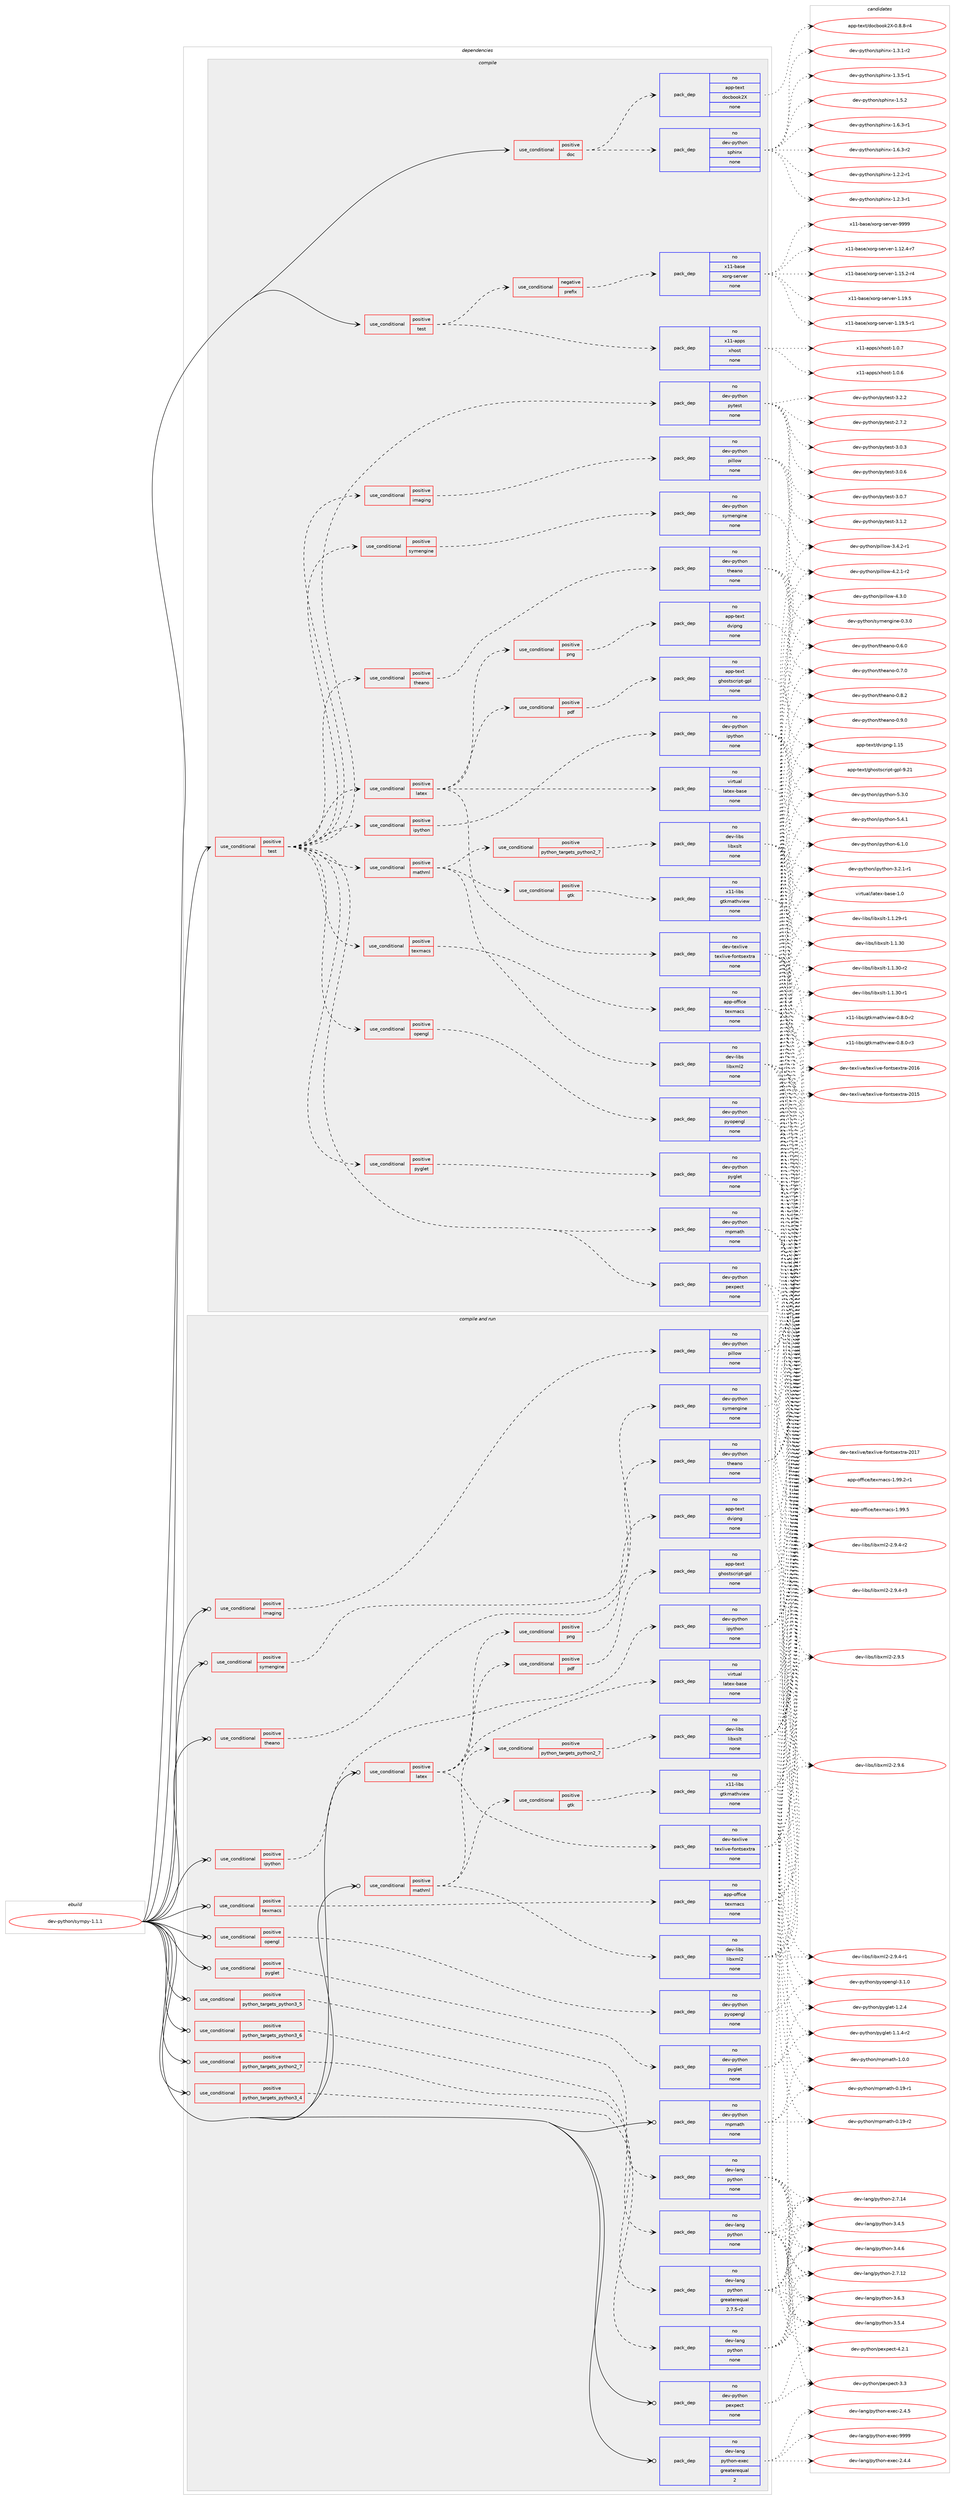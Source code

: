 digraph prolog {

# *************
# Graph options
# *************

newrank=true;
concentrate=true;
compound=true;
graph [rankdir=LR,fontname=Helvetica,fontsize=10,ranksep=1.5];#, ranksep=2.5, nodesep=0.2];
edge  [arrowhead=vee];
node  [fontname=Helvetica,fontsize=10];

# **********
# The ebuild
# **********

subgraph cluster_leftcol {
color=gray;
rank=same;
label=<<i>ebuild</i>>;
id [label="dev-python/sympy-1.1.1", color=red, width=4, href="../dev-python/sympy-1.1.1.svg"];
}

# ****************
# The dependencies
# ****************

subgraph cluster_midcol {
color=gray;
label=<<i>dependencies</i>>;
subgraph cluster_compile {
fillcolor="#eeeeee";
style=filled;
label=<<i>compile</i>>;
subgraph cond42534 {
dependency189860 [label=<<TABLE BORDER="0" CELLBORDER="1" CELLSPACING="0" CELLPADDING="4"><TR><TD ROWSPAN="3" CELLPADDING="10">use_conditional</TD></TR><TR><TD>positive</TD></TR><TR><TD>doc</TD></TR></TABLE>>, shape=none, color=red];
subgraph pack143370 {
dependency189861 [label=<<TABLE BORDER="0" CELLBORDER="1" CELLSPACING="0" CELLPADDING="4" WIDTH="220"><TR><TD ROWSPAN="6" CELLPADDING="30">pack_dep</TD></TR><TR><TD WIDTH="110">no</TD></TR><TR><TD>dev-python</TD></TR><TR><TD>sphinx</TD></TR><TR><TD>none</TD></TR><TR><TD></TD></TR></TABLE>>, shape=none, color=blue];
}
dependency189860:e -> dependency189861:w [weight=20,style="dashed",arrowhead="vee"];
subgraph pack143371 {
dependency189862 [label=<<TABLE BORDER="0" CELLBORDER="1" CELLSPACING="0" CELLPADDING="4" WIDTH="220"><TR><TD ROWSPAN="6" CELLPADDING="30">pack_dep</TD></TR><TR><TD WIDTH="110">no</TD></TR><TR><TD>app-text</TD></TR><TR><TD>docbook2X</TD></TR><TR><TD>none</TD></TR><TR><TD></TD></TR></TABLE>>, shape=none, color=blue];
}
dependency189860:e -> dependency189862:w [weight=20,style="dashed",arrowhead="vee"];
}
id:e -> dependency189860:w [weight=20,style="solid",arrowhead="vee"];
subgraph cond42535 {
dependency189863 [label=<<TABLE BORDER="0" CELLBORDER="1" CELLSPACING="0" CELLPADDING="4"><TR><TD ROWSPAN="3" CELLPADDING="10">use_conditional</TD></TR><TR><TD>positive</TD></TR><TR><TD>test</TD></TR></TABLE>>, shape=none, color=red];
subgraph cond42536 {
dependency189864 [label=<<TABLE BORDER="0" CELLBORDER="1" CELLSPACING="0" CELLPADDING="4"><TR><TD ROWSPAN="3" CELLPADDING="10">use_conditional</TD></TR><TR><TD>negative</TD></TR><TR><TD>prefix</TD></TR></TABLE>>, shape=none, color=red];
subgraph pack143372 {
dependency189865 [label=<<TABLE BORDER="0" CELLBORDER="1" CELLSPACING="0" CELLPADDING="4" WIDTH="220"><TR><TD ROWSPAN="6" CELLPADDING="30">pack_dep</TD></TR><TR><TD WIDTH="110">no</TD></TR><TR><TD>x11-base</TD></TR><TR><TD>xorg-server</TD></TR><TR><TD>none</TD></TR><TR><TD></TD></TR></TABLE>>, shape=none, color=blue];
}
dependency189864:e -> dependency189865:w [weight=20,style="dashed",arrowhead="vee"];
}
dependency189863:e -> dependency189864:w [weight=20,style="dashed",arrowhead="vee"];
subgraph pack143373 {
dependency189866 [label=<<TABLE BORDER="0" CELLBORDER="1" CELLSPACING="0" CELLPADDING="4" WIDTH="220"><TR><TD ROWSPAN="6" CELLPADDING="30">pack_dep</TD></TR><TR><TD WIDTH="110">no</TD></TR><TR><TD>x11-apps</TD></TR><TR><TD>xhost</TD></TR><TR><TD>none</TD></TR><TR><TD></TD></TR></TABLE>>, shape=none, color=blue];
}
dependency189863:e -> dependency189866:w [weight=20,style="dashed",arrowhead="vee"];
}
id:e -> dependency189863:w [weight=20,style="solid",arrowhead="vee"];
subgraph cond42537 {
dependency189867 [label=<<TABLE BORDER="0" CELLBORDER="1" CELLSPACING="0" CELLPADDING="4"><TR><TD ROWSPAN="3" CELLPADDING="10">use_conditional</TD></TR><TR><TD>positive</TD></TR><TR><TD>test</TD></TR></TABLE>>, shape=none, color=red];
subgraph pack143374 {
dependency189868 [label=<<TABLE BORDER="0" CELLBORDER="1" CELLSPACING="0" CELLPADDING="4" WIDTH="220"><TR><TD ROWSPAN="6" CELLPADDING="30">pack_dep</TD></TR><TR><TD WIDTH="110">no</TD></TR><TR><TD>dev-python</TD></TR><TR><TD>mpmath</TD></TR><TR><TD>none</TD></TR><TR><TD></TD></TR></TABLE>>, shape=none, color=blue];
}
dependency189867:e -> dependency189868:w [weight=20,style="dashed",arrowhead="vee"];
subgraph pack143375 {
dependency189869 [label=<<TABLE BORDER="0" CELLBORDER="1" CELLSPACING="0" CELLPADDING="4" WIDTH="220"><TR><TD ROWSPAN="6" CELLPADDING="30">pack_dep</TD></TR><TR><TD WIDTH="110">no</TD></TR><TR><TD>dev-python</TD></TR><TR><TD>pexpect</TD></TR><TR><TD>none</TD></TR><TR><TD></TD></TR></TABLE>>, shape=none, color=blue];
}
dependency189867:e -> dependency189869:w [weight=20,style="dashed",arrowhead="vee"];
subgraph cond42538 {
dependency189870 [label=<<TABLE BORDER="0" CELLBORDER="1" CELLSPACING="0" CELLPADDING="4"><TR><TD ROWSPAN="3" CELLPADDING="10">use_conditional</TD></TR><TR><TD>positive</TD></TR><TR><TD>imaging</TD></TR></TABLE>>, shape=none, color=red];
subgraph pack143376 {
dependency189871 [label=<<TABLE BORDER="0" CELLBORDER="1" CELLSPACING="0" CELLPADDING="4" WIDTH="220"><TR><TD ROWSPAN="6" CELLPADDING="30">pack_dep</TD></TR><TR><TD WIDTH="110">no</TD></TR><TR><TD>dev-python</TD></TR><TR><TD>pillow</TD></TR><TR><TD>none</TD></TR><TR><TD></TD></TR></TABLE>>, shape=none, color=blue];
}
dependency189870:e -> dependency189871:w [weight=20,style="dashed",arrowhead="vee"];
}
dependency189867:e -> dependency189870:w [weight=20,style="dashed",arrowhead="vee"];
subgraph cond42539 {
dependency189872 [label=<<TABLE BORDER="0" CELLBORDER="1" CELLSPACING="0" CELLPADDING="4"><TR><TD ROWSPAN="3" CELLPADDING="10">use_conditional</TD></TR><TR><TD>positive</TD></TR><TR><TD>ipython</TD></TR></TABLE>>, shape=none, color=red];
subgraph pack143377 {
dependency189873 [label=<<TABLE BORDER="0" CELLBORDER="1" CELLSPACING="0" CELLPADDING="4" WIDTH="220"><TR><TD ROWSPAN="6" CELLPADDING="30">pack_dep</TD></TR><TR><TD WIDTH="110">no</TD></TR><TR><TD>dev-python</TD></TR><TR><TD>ipython</TD></TR><TR><TD>none</TD></TR><TR><TD></TD></TR></TABLE>>, shape=none, color=blue];
}
dependency189872:e -> dependency189873:w [weight=20,style="dashed",arrowhead="vee"];
}
dependency189867:e -> dependency189872:w [weight=20,style="dashed",arrowhead="vee"];
subgraph cond42540 {
dependency189874 [label=<<TABLE BORDER="0" CELLBORDER="1" CELLSPACING="0" CELLPADDING="4"><TR><TD ROWSPAN="3" CELLPADDING="10">use_conditional</TD></TR><TR><TD>positive</TD></TR><TR><TD>latex</TD></TR></TABLE>>, shape=none, color=red];
subgraph pack143378 {
dependency189875 [label=<<TABLE BORDER="0" CELLBORDER="1" CELLSPACING="0" CELLPADDING="4" WIDTH="220"><TR><TD ROWSPAN="6" CELLPADDING="30">pack_dep</TD></TR><TR><TD WIDTH="110">no</TD></TR><TR><TD>virtual</TD></TR><TR><TD>latex-base</TD></TR><TR><TD>none</TD></TR><TR><TD></TD></TR></TABLE>>, shape=none, color=blue];
}
dependency189874:e -> dependency189875:w [weight=20,style="dashed",arrowhead="vee"];
subgraph pack143379 {
dependency189876 [label=<<TABLE BORDER="0" CELLBORDER="1" CELLSPACING="0" CELLPADDING="4" WIDTH="220"><TR><TD ROWSPAN="6" CELLPADDING="30">pack_dep</TD></TR><TR><TD WIDTH="110">no</TD></TR><TR><TD>dev-texlive</TD></TR><TR><TD>texlive-fontsextra</TD></TR><TR><TD>none</TD></TR><TR><TD></TD></TR></TABLE>>, shape=none, color=blue];
}
dependency189874:e -> dependency189876:w [weight=20,style="dashed",arrowhead="vee"];
subgraph cond42541 {
dependency189877 [label=<<TABLE BORDER="0" CELLBORDER="1" CELLSPACING="0" CELLPADDING="4"><TR><TD ROWSPAN="3" CELLPADDING="10">use_conditional</TD></TR><TR><TD>positive</TD></TR><TR><TD>png</TD></TR></TABLE>>, shape=none, color=red];
subgraph pack143380 {
dependency189878 [label=<<TABLE BORDER="0" CELLBORDER="1" CELLSPACING="0" CELLPADDING="4" WIDTH="220"><TR><TD ROWSPAN="6" CELLPADDING="30">pack_dep</TD></TR><TR><TD WIDTH="110">no</TD></TR><TR><TD>app-text</TD></TR><TR><TD>dvipng</TD></TR><TR><TD>none</TD></TR><TR><TD></TD></TR></TABLE>>, shape=none, color=blue];
}
dependency189877:e -> dependency189878:w [weight=20,style="dashed",arrowhead="vee"];
}
dependency189874:e -> dependency189877:w [weight=20,style="dashed",arrowhead="vee"];
subgraph cond42542 {
dependency189879 [label=<<TABLE BORDER="0" CELLBORDER="1" CELLSPACING="0" CELLPADDING="4"><TR><TD ROWSPAN="3" CELLPADDING="10">use_conditional</TD></TR><TR><TD>positive</TD></TR><TR><TD>pdf</TD></TR></TABLE>>, shape=none, color=red];
subgraph pack143381 {
dependency189880 [label=<<TABLE BORDER="0" CELLBORDER="1" CELLSPACING="0" CELLPADDING="4" WIDTH="220"><TR><TD ROWSPAN="6" CELLPADDING="30">pack_dep</TD></TR><TR><TD WIDTH="110">no</TD></TR><TR><TD>app-text</TD></TR><TR><TD>ghostscript-gpl</TD></TR><TR><TD>none</TD></TR><TR><TD></TD></TR></TABLE>>, shape=none, color=blue];
}
dependency189879:e -> dependency189880:w [weight=20,style="dashed",arrowhead="vee"];
}
dependency189874:e -> dependency189879:w [weight=20,style="dashed",arrowhead="vee"];
}
dependency189867:e -> dependency189874:w [weight=20,style="dashed",arrowhead="vee"];
subgraph cond42543 {
dependency189881 [label=<<TABLE BORDER="0" CELLBORDER="1" CELLSPACING="0" CELLPADDING="4"><TR><TD ROWSPAN="3" CELLPADDING="10">use_conditional</TD></TR><TR><TD>positive</TD></TR><TR><TD>mathml</TD></TR></TABLE>>, shape=none, color=red];
subgraph pack143382 {
dependency189882 [label=<<TABLE BORDER="0" CELLBORDER="1" CELLSPACING="0" CELLPADDING="4" WIDTH="220"><TR><TD ROWSPAN="6" CELLPADDING="30">pack_dep</TD></TR><TR><TD WIDTH="110">no</TD></TR><TR><TD>dev-libs</TD></TR><TR><TD>libxml2</TD></TR><TR><TD>none</TD></TR><TR><TD></TD></TR></TABLE>>, shape=none, color=blue];
}
dependency189881:e -> dependency189882:w [weight=20,style="dashed",arrowhead="vee"];
subgraph cond42544 {
dependency189883 [label=<<TABLE BORDER="0" CELLBORDER="1" CELLSPACING="0" CELLPADDING="4"><TR><TD ROWSPAN="3" CELLPADDING="10">use_conditional</TD></TR><TR><TD>positive</TD></TR><TR><TD>python_targets_python2_7</TD></TR></TABLE>>, shape=none, color=red];
subgraph pack143383 {
dependency189884 [label=<<TABLE BORDER="0" CELLBORDER="1" CELLSPACING="0" CELLPADDING="4" WIDTH="220"><TR><TD ROWSPAN="6" CELLPADDING="30">pack_dep</TD></TR><TR><TD WIDTH="110">no</TD></TR><TR><TD>dev-libs</TD></TR><TR><TD>libxslt</TD></TR><TR><TD>none</TD></TR><TR><TD></TD></TR></TABLE>>, shape=none, color=blue];
}
dependency189883:e -> dependency189884:w [weight=20,style="dashed",arrowhead="vee"];
}
dependency189881:e -> dependency189883:w [weight=20,style="dashed",arrowhead="vee"];
subgraph cond42545 {
dependency189885 [label=<<TABLE BORDER="0" CELLBORDER="1" CELLSPACING="0" CELLPADDING="4"><TR><TD ROWSPAN="3" CELLPADDING="10">use_conditional</TD></TR><TR><TD>positive</TD></TR><TR><TD>gtk</TD></TR></TABLE>>, shape=none, color=red];
subgraph pack143384 {
dependency189886 [label=<<TABLE BORDER="0" CELLBORDER="1" CELLSPACING="0" CELLPADDING="4" WIDTH="220"><TR><TD ROWSPAN="6" CELLPADDING="30">pack_dep</TD></TR><TR><TD WIDTH="110">no</TD></TR><TR><TD>x11-libs</TD></TR><TR><TD>gtkmathview</TD></TR><TR><TD>none</TD></TR><TR><TD></TD></TR></TABLE>>, shape=none, color=blue];
}
dependency189885:e -> dependency189886:w [weight=20,style="dashed",arrowhead="vee"];
}
dependency189881:e -> dependency189885:w [weight=20,style="dashed",arrowhead="vee"];
}
dependency189867:e -> dependency189881:w [weight=20,style="dashed",arrowhead="vee"];
subgraph cond42546 {
dependency189887 [label=<<TABLE BORDER="0" CELLBORDER="1" CELLSPACING="0" CELLPADDING="4"><TR><TD ROWSPAN="3" CELLPADDING="10">use_conditional</TD></TR><TR><TD>positive</TD></TR><TR><TD>opengl</TD></TR></TABLE>>, shape=none, color=red];
subgraph pack143385 {
dependency189888 [label=<<TABLE BORDER="0" CELLBORDER="1" CELLSPACING="0" CELLPADDING="4" WIDTH="220"><TR><TD ROWSPAN="6" CELLPADDING="30">pack_dep</TD></TR><TR><TD WIDTH="110">no</TD></TR><TR><TD>dev-python</TD></TR><TR><TD>pyopengl</TD></TR><TR><TD>none</TD></TR><TR><TD></TD></TR></TABLE>>, shape=none, color=blue];
}
dependency189887:e -> dependency189888:w [weight=20,style="dashed",arrowhead="vee"];
}
dependency189867:e -> dependency189887:w [weight=20,style="dashed",arrowhead="vee"];
subgraph cond42547 {
dependency189889 [label=<<TABLE BORDER="0" CELLBORDER="1" CELLSPACING="0" CELLPADDING="4"><TR><TD ROWSPAN="3" CELLPADDING="10">use_conditional</TD></TR><TR><TD>positive</TD></TR><TR><TD>pyglet</TD></TR></TABLE>>, shape=none, color=red];
subgraph pack143386 {
dependency189890 [label=<<TABLE BORDER="0" CELLBORDER="1" CELLSPACING="0" CELLPADDING="4" WIDTH="220"><TR><TD ROWSPAN="6" CELLPADDING="30">pack_dep</TD></TR><TR><TD WIDTH="110">no</TD></TR><TR><TD>dev-python</TD></TR><TR><TD>pyglet</TD></TR><TR><TD>none</TD></TR><TR><TD></TD></TR></TABLE>>, shape=none, color=blue];
}
dependency189889:e -> dependency189890:w [weight=20,style="dashed",arrowhead="vee"];
}
dependency189867:e -> dependency189889:w [weight=20,style="dashed",arrowhead="vee"];
subgraph cond42548 {
dependency189891 [label=<<TABLE BORDER="0" CELLBORDER="1" CELLSPACING="0" CELLPADDING="4"><TR><TD ROWSPAN="3" CELLPADDING="10">use_conditional</TD></TR><TR><TD>positive</TD></TR><TR><TD>symengine</TD></TR></TABLE>>, shape=none, color=red];
subgraph pack143387 {
dependency189892 [label=<<TABLE BORDER="0" CELLBORDER="1" CELLSPACING="0" CELLPADDING="4" WIDTH="220"><TR><TD ROWSPAN="6" CELLPADDING="30">pack_dep</TD></TR><TR><TD WIDTH="110">no</TD></TR><TR><TD>dev-python</TD></TR><TR><TD>symengine</TD></TR><TR><TD>none</TD></TR><TR><TD></TD></TR></TABLE>>, shape=none, color=blue];
}
dependency189891:e -> dependency189892:w [weight=20,style="dashed",arrowhead="vee"];
}
dependency189867:e -> dependency189891:w [weight=20,style="dashed",arrowhead="vee"];
subgraph cond42549 {
dependency189893 [label=<<TABLE BORDER="0" CELLBORDER="1" CELLSPACING="0" CELLPADDING="4"><TR><TD ROWSPAN="3" CELLPADDING="10">use_conditional</TD></TR><TR><TD>positive</TD></TR><TR><TD>texmacs</TD></TR></TABLE>>, shape=none, color=red];
subgraph pack143388 {
dependency189894 [label=<<TABLE BORDER="0" CELLBORDER="1" CELLSPACING="0" CELLPADDING="4" WIDTH="220"><TR><TD ROWSPAN="6" CELLPADDING="30">pack_dep</TD></TR><TR><TD WIDTH="110">no</TD></TR><TR><TD>app-office</TD></TR><TR><TD>texmacs</TD></TR><TR><TD>none</TD></TR><TR><TD></TD></TR></TABLE>>, shape=none, color=blue];
}
dependency189893:e -> dependency189894:w [weight=20,style="dashed",arrowhead="vee"];
}
dependency189867:e -> dependency189893:w [weight=20,style="dashed",arrowhead="vee"];
subgraph cond42550 {
dependency189895 [label=<<TABLE BORDER="0" CELLBORDER="1" CELLSPACING="0" CELLPADDING="4"><TR><TD ROWSPAN="3" CELLPADDING="10">use_conditional</TD></TR><TR><TD>positive</TD></TR><TR><TD>theano</TD></TR></TABLE>>, shape=none, color=red];
subgraph pack143389 {
dependency189896 [label=<<TABLE BORDER="0" CELLBORDER="1" CELLSPACING="0" CELLPADDING="4" WIDTH="220"><TR><TD ROWSPAN="6" CELLPADDING="30">pack_dep</TD></TR><TR><TD WIDTH="110">no</TD></TR><TR><TD>dev-python</TD></TR><TR><TD>theano</TD></TR><TR><TD>none</TD></TR><TR><TD></TD></TR></TABLE>>, shape=none, color=blue];
}
dependency189895:e -> dependency189896:w [weight=20,style="dashed",arrowhead="vee"];
}
dependency189867:e -> dependency189895:w [weight=20,style="dashed",arrowhead="vee"];
subgraph pack143390 {
dependency189897 [label=<<TABLE BORDER="0" CELLBORDER="1" CELLSPACING="0" CELLPADDING="4" WIDTH="220"><TR><TD ROWSPAN="6" CELLPADDING="30">pack_dep</TD></TR><TR><TD WIDTH="110">no</TD></TR><TR><TD>dev-python</TD></TR><TR><TD>pytest</TD></TR><TR><TD>none</TD></TR><TR><TD></TD></TR></TABLE>>, shape=none, color=blue];
}
dependency189867:e -> dependency189897:w [weight=20,style="dashed",arrowhead="vee"];
}
id:e -> dependency189867:w [weight=20,style="solid",arrowhead="vee"];
}
subgraph cluster_compileandrun {
fillcolor="#eeeeee";
style=filled;
label=<<i>compile and run</i>>;
subgraph cond42551 {
dependency189898 [label=<<TABLE BORDER="0" CELLBORDER="1" CELLSPACING="0" CELLPADDING="4"><TR><TD ROWSPAN="3" CELLPADDING="10">use_conditional</TD></TR><TR><TD>positive</TD></TR><TR><TD>imaging</TD></TR></TABLE>>, shape=none, color=red];
subgraph pack143391 {
dependency189899 [label=<<TABLE BORDER="0" CELLBORDER="1" CELLSPACING="0" CELLPADDING="4" WIDTH="220"><TR><TD ROWSPAN="6" CELLPADDING="30">pack_dep</TD></TR><TR><TD WIDTH="110">no</TD></TR><TR><TD>dev-python</TD></TR><TR><TD>pillow</TD></TR><TR><TD>none</TD></TR><TR><TD></TD></TR></TABLE>>, shape=none, color=blue];
}
dependency189898:e -> dependency189899:w [weight=20,style="dashed",arrowhead="vee"];
}
id:e -> dependency189898:w [weight=20,style="solid",arrowhead="odotvee"];
subgraph cond42552 {
dependency189900 [label=<<TABLE BORDER="0" CELLBORDER="1" CELLSPACING="0" CELLPADDING="4"><TR><TD ROWSPAN="3" CELLPADDING="10">use_conditional</TD></TR><TR><TD>positive</TD></TR><TR><TD>ipython</TD></TR></TABLE>>, shape=none, color=red];
subgraph pack143392 {
dependency189901 [label=<<TABLE BORDER="0" CELLBORDER="1" CELLSPACING="0" CELLPADDING="4" WIDTH="220"><TR><TD ROWSPAN="6" CELLPADDING="30">pack_dep</TD></TR><TR><TD WIDTH="110">no</TD></TR><TR><TD>dev-python</TD></TR><TR><TD>ipython</TD></TR><TR><TD>none</TD></TR><TR><TD></TD></TR></TABLE>>, shape=none, color=blue];
}
dependency189900:e -> dependency189901:w [weight=20,style="dashed",arrowhead="vee"];
}
id:e -> dependency189900:w [weight=20,style="solid",arrowhead="odotvee"];
subgraph cond42553 {
dependency189902 [label=<<TABLE BORDER="0" CELLBORDER="1" CELLSPACING="0" CELLPADDING="4"><TR><TD ROWSPAN="3" CELLPADDING="10">use_conditional</TD></TR><TR><TD>positive</TD></TR><TR><TD>latex</TD></TR></TABLE>>, shape=none, color=red];
subgraph pack143393 {
dependency189903 [label=<<TABLE BORDER="0" CELLBORDER="1" CELLSPACING="0" CELLPADDING="4" WIDTH="220"><TR><TD ROWSPAN="6" CELLPADDING="30">pack_dep</TD></TR><TR><TD WIDTH="110">no</TD></TR><TR><TD>virtual</TD></TR><TR><TD>latex-base</TD></TR><TR><TD>none</TD></TR><TR><TD></TD></TR></TABLE>>, shape=none, color=blue];
}
dependency189902:e -> dependency189903:w [weight=20,style="dashed",arrowhead="vee"];
subgraph pack143394 {
dependency189904 [label=<<TABLE BORDER="0" CELLBORDER="1" CELLSPACING="0" CELLPADDING="4" WIDTH="220"><TR><TD ROWSPAN="6" CELLPADDING="30">pack_dep</TD></TR><TR><TD WIDTH="110">no</TD></TR><TR><TD>dev-texlive</TD></TR><TR><TD>texlive-fontsextra</TD></TR><TR><TD>none</TD></TR><TR><TD></TD></TR></TABLE>>, shape=none, color=blue];
}
dependency189902:e -> dependency189904:w [weight=20,style="dashed",arrowhead="vee"];
subgraph cond42554 {
dependency189905 [label=<<TABLE BORDER="0" CELLBORDER="1" CELLSPACING="0" CELLPADDING="4"><TR><TD ROWSPAN="3" CELLPADDING="10">use_conditional</TD></TR><TR><TD>positive</TD></TR><TR><TD>png</TD></TR></TABLE>>, shape=none, color=red];
subgraph pack143395 {
dependency189906 [label=<<TABLE BORDER="0" CELLBORDER="1" CELLSPACING="0" CELLPADDING="4" WIDTH="220"><TR><TD ROWSPAN="6" CELLPADDING="30">pack_dep</TD></TR><TR><TD WIDTH="110">no</TD></TR><TR><TD>app-text</TD></TR><TR><TD>dvipng</TD></TR><TR><TD>none</TD></TR><TR><TD></TD></TR></TABLE>>, shape=none, color=blue];
}
dependency189905:e -> dependency189906:w [weight=20,style="dashed",arrowhead="vee"];
}
dependency189902:e -> dependency189905:w [weight=20,style="dashed",arrowhead="vee"];
subgraph cond42555 {
dependency189907 [label=<<TABLE BORDER="0" CELLBORDER="1" CELLSPACING="0" CELLPADDING="4"><TR><TD ROWSPAN="3" CELLPADDING="10">use_conditional</TD></TR><TR><TD>positive</TD></TR><TR><TD>pdf</TD></TR></TABLE>>, shape=none, color=red];
subgraph pack143396 {
dependency189908 [label=<<TABLE BORDER="0" CELLBORDER="1" CELLSPACING="0" CELLPADDING="4" WIDTH="220"><TR><TD ROWSPAN="6" CELLPADDING="30">pack_dep</TD></TR><TR><TD WIDTH="110">no</TD></TR><TR><TD>app-text</TD></TR><TR><TD>ghostscript-gpl</TD></TR><TR><TD>none</TD></TR><TR><TD></TD></TR></TABLE>>, shape=none, color=blue];
}
dependency189907:e -> dependency189908:w [weight=20,style="dashed",arrowhead="vee"];
}
dependency189902:e -> dependency189907:w [weight=20,style="dashed",arrowhead="vee"];
}
id:e -> dependency189902:w [weight=20,style="solid",arrowhead="odotvee"];
subgraph cond42556 {
dependency189909 [label=<<TABLE BORDER="0" CELLBORDER="1" CELLSPACING="0" CELLPADDING="4"><TR><TD ROWSPAN="3" CELLPADDING="10">use_conditional</TD></TR><TR><TD>positive</TD></TR><TR><TD>mathml</TD></TR></TABLE>>, shape=none, color=red];
subgraph pack143397 {
dependency189910 [label=<<TABLE BORDER="0" CELLBORDER="1" CELLSPACING="0" CELLPADDING="4" WIDTH="220"><TR><TD ROWSPAN="6" CELLPADDING="30">pack_dep</TD></TR><TR><TD WIDTH="110">no</TD></TR><TR><TD>dev-libs</TD></TR><TR><TD>libxml2</TD></TR><TR><TD>none</TD></TR><TR><TD></TD></TR></TABLE>>, shape=none, color=blue];
}
dependency189909:e -> dependency189910:w [weight=20,style="dashed",arrowhead="vee"];
subgraph cond42557 {
dependency189911 [label=<<TABLE BORDER="0" CELLBORDER="1" CELLSPACING="0" CELLPADDING="4"><TR><TD ROWSPAN="3" CELLPADDING="10">use_conditional</TD></TR><TR><TD>positive</TD></TR><TR><TD>python_targets_python2_7</TD></TR></TABLE>>, shape=none, color=red];
subgraph pack143398 {
dependency189912 [label=<<TABLE BORDER="0" CELLBORDER="1" CELLSPACING="0" CELLPADDING="4" WIDTH="220"><TR><TD ROWSPAN="6" CELLPADDING="30">pack_dep</TD></TR><TR><TD WIDTH="110">no</TD></TR><TR><TD>dev-libs</TD></TR><TR><TD>libxslt</TD></TR><TR><TD>none</TD></TR><TR><TD></TD></TR></TABLE>>, shape=none, color=blue];
}
dependency189911:e -> dependency189912:w [weight=20,style="dashed",arrowhead="vee"];
}
dependency189909:e -> dependency189911:w [weight=20,style="dashed",arrowhead="vee"];
subgraph cond42558 {
dependency189913 [label=<<TABLE BORDER="0" CELLBORDER="1" CELLSPACING="0" CELLPADDING="4"><TR><TD ROWSPAN="3" CELLPADDING="10">use_conditional</TD></TR><TR><TD>positive</TD></TR><TR><TD>gtk</TD></TR></TABLE>>, shape=none, color=red];
subgraph pack143399 {
dependency189914 [label=<<TABLE BORDER="0" CELLBORDER="1" CELLSPACING="0" CELLPADDING="4" WIDTH="220"><TR><TD ROWSPAN="6" CELLPADDING="30">pack_dep</TD></TR><TR><TD WIDTH="110">no</TD></TR><TR><TD>x11-libs</TD></TR><TR><TD>gtkmathview</TD></TR><TR><TD>none</TD></TR><TR><TD></TD></TR></TABLE>>, shape=none, color=blue];
}
dependency189913:e -> dependency189914:w [weight=20,style="dashed",arrowhead="vee"];
}
dependency189909:e -> dependency189913:w [weight=20,style="dashed",arrowhead="vee"];
}
id:e -> dependency189909:w [weight=20,style="solid",arrowhead="odotvee"];
subgraph cond42559 {
dependency189915 [label=<<TABLE BORDER="0" CELLBORDER="1" CELLSPACING="0" CELLPADDING="4"><TR><TD ROWSPAN="3" CELLPADDING="10">use_conditional</TD></TR><TR><TD>positive</TD></TR><TR><TD>opengl</TD></TR></TABLE>>, shape=none, color=red];
subgraph pack143400 {
dependency189916 [label=<<TABLE BORDER="0" CELLBORDER="1" CELLSPACING="0" CELLPADDING="4" WIDTH="220"><TR><TD ROWSPAN="6" CELLPADDING="30">pack_dep</TD></TR><TR><TD WIDTH="110">no</TD></TR><TR><TD>dev-python</TD></TR><TR><TD>pyopengl</TD></TR><TR><TD>none</TD></TR><TR><TD></TD></TR></TABLE>>, shape=none, color=blue];
}
dependency189915:e -> dependency189916:w [weight=20,style="dashed",arrowhead="vee"];
}
id:e -> dependency189915:w [weight=20,style="solid",arrowhead="odotvee"];
subgraph cond42560 {
dependency189917 [label=<<TABLE BORDER="0" CELLBORDER="1" CELLSPACING="0" CELLPADDING="4"><TR><TD ROWSPAN="3" CELLPADDING="10">use_conditional</TD></TR><TR><TD>positive</TD></TR><TR><TD>pyglet</TD></TR></TABLE>>, shape=none, color=red];
subgraph pack143401 {
dependency189918 [label=<<TABLE BORDER="0" CELLBORDER="1" CELLSPACING="0" CELLPADDING="4" WIDTH="220"><TR><TD ROWSPAN="6" CELLPADDING="30">pack_dep</TD></TR><TR><TD WIDTH="110">no</TD></TR><TR><TD>dev-python</TD></TR><TR><TD>pyglet</TD></TR><TR><TD>none</TD></TR><TR><TD></TD></TR></TABLE>>, shape=none, color=blue];
}
dependency189917:e -> dependency189918:w [weight=20,style="dashed",arrowhead="vee"];
}
id:e -> dependency189917:w [weight=20,style="solid",arrowhead="odotvee"];
subgraph cond42561 {
dependency189919 [label=<<TABLE BORDER="0" CELLBORDER="1" CELLSPACING="0" CELLPADDING="4"><TR><TD ROWSPAN="3" CELLPADDING="10">use_conditional</TD></TR><TR><TD>positive</TD></TR><TR><TD>python_targets_python2_7</TD></TR></TABLE>>, shape=none, color=red];
subgraph pack143402 {
dependency189920 [label=<<TABLE BORDER="0" CELLBORDER="1" CELLSPACING="0" CELLPADDING="4" WIDTH="220"><TR><TD ROWSPAN="6" CELLPADDING="30">pack_dep</TD></TR><TR><TD WIDTH="110">no</TD></TR><TR><TD>dev-lang</TD></TR><TR><TD>python</TD></TR><TR><TD>greaterequal</TD></TR><TR><TD>2.7.5-r2</TD></TR></TABLE>>, shape=none, color=blue];
}
dependency189919:e -> dependency189920:w [weight=20,style="dashed",arrowhead="vee"];
}
id:e -> dependency189919:w [weight=20,style="solid",arrowhead="odotvee"];
subgraph cond42562 {
dependency189921 [label=<<TABLE BORDER="0" CELLBORDER="1" CELLSPACING="0" CELLPADDING="4"><TR><TD ROWSPAN="3" CELLPADDING="10">use_conditional</TD></TR><TR><TD>positive</TD></TR><TR><TD>python_targets_python3_4</TD></TR></TABLE>>, shape=none, color=red];
subgraph pack143403 {
dependency189922 [label=<<TABLE BORDER="0" CELLBORDER="1" CELLSPACING="0" CELLPADDING="4" WIDTH="220"><TR><TD ROWSPAN="6" CELLPADDING="30">pack_dep</TD></TR><TR><TD WIDTH="110">no</TD></TR><TR><TD>dev-lang</TD></TR><TR><TD>python</TD></TR><TR><TD>none</TD></TR><TR><TD></TD></TR></TABLE>>, shape=none, color=blue];
}
dependency189921:e -> dependency189922:w [weight=20,style="dashed",arrowhead="vee"];
}
id:e -> dependency189921:w [weight=20,style="solid",arrowhead="odotvee"];
subgraph cond42563 {
dependency189923 [label=<<TABLE BORDER="0" CELLBORDER="1" CELLSPACING="0" CELLPADDING="4"><TR><TD ROWSPAN="3" CELLPADDING="10">use_conditional</TD></TR><TR><TD>positive</TD></TR><TR><TD>python_targets_python3_5</TD></TR></TABLE>>, shape=none, color=red];
subgraph pack143404 {
dependency189924 [label=<<TABLE BORDER="0" CELLBORDER="1" CELLSPACING="0" CELLPADDING="4" WIDTH="220"><TR><TD ROWSPAN="6" CELLPADDING="30">pack_dep</TD></TR><TR><TD WIDTH="110">no</TD></TR><TR><TD>dev-lang</TD></TR><TR><TD>python</TD></TR><TR><TD>none</TD></TR><TR><TD></TD></TR></TABLE>>, shape=none, color=blue];
}
dependency189923:e -> dependency189924:w [weight=20,style="dashed",arrowhead="vee"];
}
id:e -> dependency189923:w [weight=20,style="solid",arrowhead="odotvee"];
subgraph cond42564 {
dependency189925 [label=<<TABLE BORDER="0" CELLBORDER="1" CELLSPACING="0" CELLPADDING="4"><TR><TD ROWSPAN="3" CELLPADDING="10">use_conditional</TD></TR><TR><TD>positive</TD></TR><TR><TD>python_targets_python3_6</TD></TR></TABLE>>, shape=none, color=red];
subgraph pack143405 {
dependency189926 [label=<<TABLE BORDER="0" CELLBORDER="1" CELLSPACING="0" CELLPADDING="4" WIDTH="220"><TR><TD ROWSPAN="6" CELLPADDING="30">pack_dep</TD></TR><TR><TD WIDTH="110">no</TD></TR><TR><TD>dev-lang</TD></TR><TR><TD>python</TD></TR><TR><TD>none</TD></TR><TR><TD></TD></TR></TABLE>>, shape=none, color=blue];
}
dependency189925:e -> dependency189926:w [weight=20,style="dashed",arrowhead="vee"];
}
id:e -> dependency189925:w [weight=20,style="solid",arrowhead="odotvee"];
subgraph cond42565 {
dependency189927 [label=<<TABLE BORDER="0" CELLBORDER="1" CELLSPACING="0" CELLPADDING="4"><TR><TD ROWSPAN="3" CELLPADDING="10">use_conditional</TD></TR><TR><TD>positive</TD></TR><TR><TD>symengine</TD></TR></TABLE>>, shape=none, color=red];
subgraph pack143406 {
dependency189928 [label=<<TABLE BORDER="0" CELLBORDER="1" CELLSPACING="0" CELLPADDING="4" WIDTH="220"><TR><TD ROWSPAN="6" CELLPADDING="30">pack_dep</TD></TR><TR><TD WIDTH="110">no</TD></TR><TR><TD>dev-python</TD></TR><TR><TD>symengine</TD></TR><TR><TD>none</TD></TR><TR><TD></TD></TR></TABLE>>, shape=none, color=blue];
}
dependency189927:e -> dependency189928:w [weight=20,style="dashed",arrowhead="vee"];
}
id:e -> dependency189927:w [weight=20,style="solid",arrowhead="odotvee"];
subgraph cond42566 {
dependency189929 [label=<<TABLE BORDER="0" CELLBORDER="1" CELLSPACING="0" CELLPADDING="4"><TR><TD ROWSPAN="3" CELLPADDING="10">use_conditional</TD></TR><TR><TD>positive</TD></TR><TR><TD>texmacs</TD></TR></TABLE>>, shape=none, color=red];
subgraph pack143407 {
dependency189930 [label=<<TABLE BORDER="0" CELLBORDER="1" CELLSPACING="0" CELLPADDING="4" WIDTH="220"><TR><TD ROWSPAN="6" CELLPADDING="30">pack_dep</TD></TR><TR><TD WIDTH="110">no</TD></TR><TR><TD>app-office</TD></TR><TR><TD>texmacs</TD></TR><TR><TD>none</TD></TR><TR><TD></TD></TR></TABLE>>, shape=none, color=blue];
}
dependency189929:e -> dependency189930:w [weight=20,style="dashed",arrowhead="vee"];
}
id:e -> dependency189929:w [weight=20,style="solid",arrowhead="odotvee"];
subgraph cond42567 {
dependency189931 [label=<<TABLE BORDER="0" CELLBORDER="1" CELLSPACING="0" CELLPADDING="4"><TR><TD ROWSPAN="3" CELLPADDING="10">use_conditional</TD></TR><TR><TD>positive</TD></TR><TR><TD>theano</TD></TR></TABLE>>, shape=none, color=red];
subgraph pack143408 {
dependency189932 [label=<<TABLE BORDER="0" CELLBORDER="1" CELLSPACING="0" CELLPADDING="4" WIDTH="220"><TR><TD ROWSPAN="6" CELLPADDING="30">pack_dep</TD></TR><TR><TD WIDTH="110">no</TD></TR><TR><TD>dev-python</TD></TR><TR><TD>theano</TD></TR><TR><TD>none</TD></TR><TR><TD></TD></TR></TABLE>>, shape=none, color=blue];
}
dependency189931:e -> dependency189932:w [weight=20,style="dashed",arrowhead="vee"];
}
id:e -> dependency189931:w [weight=20,style="solid",arrowhead="odotvee"];
subgraph pack143409 {
dependency189933 [label=<<TABLE BORDER="0" CELLBORDER="1" CELLSPACING="0" CELLPADDING="4" WIDTH="220"><TR><TD ROWSPAN="6" CELLPADDING="30">pack_dep</TD></TR><TR><TD WIDTH="110">no</TD></TR><TR><TD>dev-lang</TD></TR><TR><TD>python-exec</TD></TR><TR><TD>greaterequal</TD></TR><TR><TD>2</TD></TR></TABLE>>, shape=none, color=blue];
}
id:e -> dependency189933:w [weight=20,style="solid",arrowhead="odotvee"];
subgraph pack143410 {
dependency189934 [label=<<TABLE BORDER="0" CELLBORDER="1" CELLSPACING="0" CELLPADDING="4" WIDTH="220"><TR><TD ROWSPAN="6" CELLPADDING="30">pack_dep</TD></TR><TR><TD WIDTH="110">no</TD></TR><TR><TD>dev-python</TD></TR><TR><TD>mpmath</TD></TR><TR><TD>none</TD></TR><TR><TD></TD></TR></TABLE>>, shape=none, color=blue];
}
id:e -> dependency189934:w [weight=20,style="solid",arrowhead="odotvee"];
subgraph pack143411 {
dependency189935 [label=<<TABLE BORDER="0" CELLBORDER="1" CELLSPACING="0" CELLPADDING="4" WIDTH="220"><TR><TD ROWSPAN="6" CELLPADDING="30">pack_dep</TD></TR><TR><TD WIDTH="110">no</TD></TR><TR><TD>dev-python</TD></TR><TR><TD>pexpect</TD></TR><TR><TD>none</TD></TR><TR><TD></TD></TR></TABLE>>, shape=none, color=blue];
}
id:e -> dependency189935:w [weight=20,style="solid",arrowhead="odotvee"];
}
subgraph cluster_run {
fillcolor="#eeeeee";
style=filled;
label=<<i>run</i>>;
}
}

# **************
# The candidates
# **************

subgraph cluster_choices {
rank=same;
color=gray;
label=<<i>candidates</i>>;

subgraph choice143370 {
color=black;
nodesep=1;
choice10010111845112121116104111110471151121041051101204549465046504511449 [label="dev-python/sphinx-1.2.2-r1", color=red, width=4,href="../dev-python/sphinx-1.2.2-r1.svg"];
choice10010111845112121116104111110471151121041051101204549465046514511449 [label="dev-python/sphinx-1.2.3-r1", color=red, width=4,href="../dev-python/sphinx-1.2.3-r1.svg"];
choice10010111845112121116104111110471151121041051101204549465146494511450 [label="dev-python/sphinx-1.3.1-r2", color=red, width=4,href="../dev-python/sphinx-1.3.1-r2.svg"];
choice10010111845112121116104111110471151121041051101204549465146534511449 [label="dev-python/sphinx-1.3.5-r1", color=red, width=4,href="../dev-python/sphinx-1.3.5-r1.svg"];
choice1001011184511212111610411111047115112104105110120454946534650 [label="dev-python/sphinx-1.5.2", color=red, width=4,href="../dev-python/sphinx-1.5.2.svg"];
choice10010111845112121116104111110471151121041051101204549465446514511449 [label="dev-python/sphinx-1.6.3-r1", color=red, width=4,href="../dev-python/sphinx-1.6.3-r1.svg"];
choice10010111845112121116104111110471151121041051101204549465446514511450 [label="dev-python/sphinx-1.6.3-r2", color=red, width=4,href="../dev-python/sphinx-1.6.3-r2.svg"];
dependency189861:e -> choice10010111845112121116104111110471151121041051101204549465046504511449:w [style=dotted,weight="100"];
dependency189861:e -> choice10010111845112121116104111110471151121041051101204549465046514511449:w [style=dotted,weight="100"];
dependency189861:e -> choice10010111845112121116104111110471151121041051101204549465146494511450:w [style=dotted,weight="100"];
dependency189861:e -> choice10010111845112121116104111110471151121041051101204549465146534511449:w [style=dotted,weight="100"];
dependency189861:e -> choice1001011184511212111610411111047115112104105110120454946534650:w [style=dotted,weight="100"];
dependency189861:e -> choice10010111845112121116104111110471151121041051101204549465446514511449:w [style=dotted,weight="100"];
dependency189861:e -> choice10010111845112121116104111110471151121041051101204549465446514511450:w [style=dotted,weight="100"];
}
subgraph choice143371 {
color=black;
nodesep=1;
choice971121124511610112011647100111999811111110750884548465646564511452 [label="app-text/docbook2X-0.8.8-r4", color=red, width=4,href="../app-text/docbook2X-0.8.8-r4.svg"];
dependency189862:e -> choice971121124511610112011647100111999811111110750884548465646564511452:w [style=dotted,weight="100"];
}
subgraph choice143372 {
color=black;
nodesep=1;
choice12049494598971151014712011111410345115101114118101114454946495046524511455 [label="x11-base/xorg-server-1.12.4-r7", color=red, width=4,href="../x11-base/xorg-server-1.12.4-r7.svg"];
choice12049494598971151014712011111410345115101114118101114454946495346504511452 [label="x11-base/xorg-server-1.15.2-r4", color=red, width=4,href="../x11-base/xorg-server-1.15.2-r4.svg"];
choice1204949459897115101471201111141034511510111411810111445494649574653 [label="x11-base/xorg-server-1.19.5", color=red, width=4,href="../x11-base/xorg-server-1.19.5.svg"];
choice12049494598971151014712011111410345115101114118101114454946495746534511449 [label="x11-base/xorg-server-1.19.5-r1", color=red, width=4,href="../x11-base/xorg-server-1.19.5-r1.svg"];
choice120494945989711510147120111114103451151011141181011144557575757 [label="x11-base/xorg-server-9999", color=red, width=4,href="../x11-base/xorg-server-9999.svg"];
dependency189865:e -> choice12049494598971151014712011111410345115101114118101114454946495046524511455:w [style=dotted,weight="100"];
dependency189865:e -> choice12049494598971151014712011111410345115101114118101114454946495346504511452:w [style=dotted,weight="100"];
dependency189865:e -> choice1204949459897115101471201111141034511510111411810111445494649574653:w [style=dotted,weight="100"];
dependency189865:e -> choice12049494598971151014712011111410345115101114118101114454946495746534511449:w [style=dotted,weight="100"];
dependency189865:e -> choice120494945989711510147120111114103451151011141181011144557575757:w [style=dotted,weight="100"];
}
subgraph choice143373 {
color=black;
nodesep=1;
choice1204949459711211211547120104111115116454946484654 [label="x11-apps/xhost-1.0.6", color=red, width=4,href="../x11-apps/xhost-1.0.6.svg"];
choice1204949459711211211547120104111115116454946484655 [label="x11-apps/xhost-1.0.7", color=red, width=4,href="../x11-apps/xhost-1.0.7.svg"];
dependency189866:e -> choice1204949459711211211547120104111115116454946484654:w [style=dotted,weight="100"];
dependency189866:e -> choice1204949459711211211547120104111115116454946484655:w [style=dotted,weight="100"];
}
subgraph choice143374 {
color=black;
nodesep=1;
choice10010111845112121116104111110471091121099711610445484649574511449 [label="dev-python/mpmath-0.19-r1", color=red, width=4,href="../dev-python/mpmath-0.19-r1.svg"];
choice10010111845112121116104111110471091121099711610445484649574511450 [label="dev-python/mpmath-0.19-r2", color=red, width=4,href="../dev-python/mpmath-0.19-r2.svg"];
choice100101118451121211161041111104710911210997116104454946484648 [label="dev-python/mpmath-1.0.0", color=red, width=4,href="../dev-python/mpmath-1.0.0.svg"];
dependency189868:e -> choice10010111845112121116104111110471091121099711610445484649574511449:w [style=dotted,weight="100"];
dependency189868:e -> choice10010111845112121116104111110471091121099711610445484649574511450:w [style=dotted,weight="100"];
dependency189868:e -> choice100101118451121211161041111104710911210997116104454946484648:w [style=dotted,weight="100"];
}
subgraph choice143375 {
color=black;
nodesep=1;
choice10010111845112121116104111110471121011201121019911645514651 [label="dev-python/pexpect-3.3", color=red, width=4,href="../dev-python/pexpect-3.3.svg"];
choice100101118451121211161041111104711210112011210199116455246504649 [label="dev-python/pexpect-4.2.1", color=red, width=4,href="../dev-python/pexpect-4.2.1.svg"];
dependency189869:e -> choice10010111845112121116104111110471121011201121019911645514651:w [style=dotted,weight="100"];
dependency189869:e -> choice100101118451121211161041111104711210112011210199116455246504649:w [style=dotted,weight="100"];
}
subgraph choice143376 {
color=black;
nodesep=1;
choice10010111845112121116104111110471121051081081111194551465246504511449 [label="dev-python/pillow-3.4.2-r1", color=red, width=4,href="../dev-python/pillow-3.4.2-r1.svg"];
choice10010111845112121116104111110471121051081081111194552465046494511450 [label="dev-python/pillow-4.2.1-r2", color=red, width=4,href="../dev-python/pillow-4.2.1-r2.svg"];
choice1001011184511212111610411111047112105108108111119455246514648 [label="dev-python/pillow-4.3.0", color=red, width=4,href="../dev-python/pillow-4.3.0.svg"];
dependency189871:e -> choice10010111845112121116104111110471121051081081111194551465246504511449:w [style=dotted,weight="100"];
dependency189871:e -> choice10010111845112121116104111110471121051081081111194552465046494511450:w [style=dotted,weight="100"];
dependency189871:e -> choice1001011184511212111610411111047112105108108111119455246514648:w [style=dotted,weight="100"];
}
subgraph choice143377 {
color=black;
nodesep=1;
choice10010111845112121116104111110471051121211161041111104551465046494511449 [label="dev-python/ipython-3.2.1-r1", color=red, width=4,href="../dev-python/ipython-3.2.1-r1.svg"];
choice1001011184511212111610411111047105112121116104111110455346514648 [label="dev-python/ipython-5.3.0", color=red, width=4,href="../dev-python/ipython-5.3.0.svg"];
choice1001011184511212111610411111047105112121116104111110455346524649 [label="dev-python/ipython-5.4.1", color=red, width=4,href="../dev-python/ipython-5.4.1.svg"];
choice1001011184511212111610411111047105112121116104111110455446494648 [label="dev-python/ipython-6.1.0", color=red, width=4,href="../dev-python/ipython-6.1.0.svg"];
dependency189873:e -> choice10010111845112121116104111110471051121211161041111104551465046494511449:w [style=dotted,weight="100"];
dependency189873:e -> choice1001011184511212111610411111047105112121116104111110455346514648:w [style=dotted,weight="100"];
dependency189873:e -> choice1001011184511212111610411111047105112121116104111110455346524649:w [style=dotted,weight="100"];
dependency189873:e -> choice1001011184511212111610411111047105112121116104111110455446494648:w [style=dotted,weight="100"];
}
subgraph choice143378 {
color=black;
nodesep=1;
choice11810511411611797108471089711610112045989711510145494648 [label="virtual/latex-base-1.0", color=red, width=4,href="../virtual/latex-base-1.0.svg"];
dependency189875:e -> choice11810511411611797108471089711610112045989711510145494648:w [style=dotted,weight="100"];
}
subgraph choice143379 {
color=black;
nodesep=1;
choice100101118451161011201081051181014711610112010810511810145102111110116115101120116114974550484953 [label="dev-texlive/texlive-fontsextra-2015", color=red, width=4,href="../dev-texlive/texlive-fontsextra-2015.svg"];
choice100101118451161011201081051181014711610112010810511810145102111110116115101120116114974550484954 [label="dev-texlive/texlive-fontsextra-2016", color=red, width=4,href="../dev-texlive/texlive-fontsextra-2016.svg"];
choice100101118451161011201081051181014711610112010810511810145102111110116115101120116114974550484955 [label="dev-texlive/texlive-fontsextra-2017", color=red, width=4,href="../dev-texlive/texlive-fontsextra-2017.svg"];
dependency189876:e -> choice100101118451161011201081051181014711610112010810511810145102111110116115101120116114974550484953:w [style=dotted,weight="100"];
dependency189876:e -> choice100101118451161011201081051181014711610112010810511810145102111110116115101120116114974550484954:w [style=dotted,weight="100"];
dependency189876:e -> choice100101118451161011201081051181014711610112010810511810145102111110116115101120116114974550484955:w [style=dotted,weight="100"];
}
subgraph choice143380 {
color=black;
nodesep=1;
choice9711211245116101120116471001181051121101034549464953 [label="app-text/dvipng-1.15", color=red, width=4,href="../app-text/dvipng-1.15.svg"];
dependency189878:e -> choice9711211245116101120116471001181051121101034549464953:w [style=dotted,weight="100"];
}
subgraph choice143381 {
color=black;
nodesep=1;
choice97112112451161011201164710310411111511611599114105112116451031121084557465049 [label="app-text/ghostscript-gpl-9.21", color=red, width=4,href="../app-text/ghostscript-gpl-9.21.svg"];
dependency189880:e -> choice97112112451161011201164710310411111511611599114105112116451031121084557465049:w [style=dotted,weight="100"];
}
subgraph choice143382 {
color=black;
nodesep=1;
choice10010111845108105981154710810598120109108504550465746524511449 [label="dev-libs/libxml2-2.9.4-r1", color=red, width=4,href="../dev-libs/libxml2-2.9.4-r1.svg"];
choice10010111845108105981154710810598120109108504550465746524511450 [label="dev-libs/libxml2-2.9.4-r2", color=red, width=4,href="../dev-libs/libxml2-2.9.4-r2.svg"];
choice10010111845108105981154710810598120109108504550465746524511451 [label="dev-libs/libxml2-2.9.4-r3", color=red, width=4,href="../dev-libs/libxml2-2.9.4-r3.svg"];
choice1001011184510810598115471081059812010910850455046574653 [label="dev-libs/libxml2-2.9.5", color=red, width=4,href="../dev-libs/libxml2-2.9.5.svg"];
choice1001011184510810598115471081059812010910850455046574654 [label="dev-libs/libxml2-2.9.6", color=red, width=4,href="../dev-libs/libxml2-2.9.6.svg"];
dependency189882:e -> choice10010111845108105981154710810598120109108504550465746524511449:w [style=dotted,weight="100"];
dependency189882:e -> choice10010111845108105981154710810598120109108504550465746524511450:w [style=dotted,weight="100"];
dependency189882:e -> choice10010111845108105981154710810598120109108504550465746524511451:w [style=dotted,weight="100"];
dependency189882:e -> choice1001011184510810598115471081059812010910850455046574653:w [style=dotted,weight="100"];
dependency189882:e -> choice1001011184510810598115471081059812010910850455046574654:w [style=dotted,weight="100"];
}
subgraph choice143383 {
color=black;
nodesep=1;
choice10010111845108105981154710810598120115108116454946494650574511449 [label="dev-libs/libxslt-1.1.29-r1", color=red, width=4,href="../dev-libs/libxslt-1.1.29-r1.svg"];
choice1001011184510810598115471081059812011510811645494649465148 [label="dev-libs/libxslt-1.1.30", color=red, width=4,href="../dev-libs/libxslt-1.1.30.svg"];
choice10010111845108105981154710810598120115108116454946494651484511449 [label="dev-libs/libxslt-1.1.30-r1", color=red, width=4,href="../dev-libs/libxslt-1.1.30-r1.svg"];
choice10010111845108105981154710810598120115108116454946494651484511450 [label="dev-libs/libxslt-1.1.30-r2", color=red, width=4,href="../dev-libs/libxslt-1.1.30-r2.svg"];
dependency189884:e -> choice10010111845108105981154710810598120115108116454946494650574511449:w [style=dotted,weight="100"];
dependency189884:e -> choice1001011184510810598115471081059812011510811645494649465148:w [style=dotted,weight="100"];
dependency189884:e -> choice10010111845108105981154710810598120115108116454946494651484511449:w [style=dotted,weight="100"];
dependency189884:e -> choice10010111845108105981154710810598120115108116454946494651484511450:w [style=dotted,weight="100"];
}
subgraph choice143384 {
color=black;
nodesep=1;
choice1204949451081059811547103116107109971161041181051011194548465646484511450 [label="x11-libs/gtkmathview-0.8.0-r2", color=red, width=4,href="../x11-libs/gtkmathview-0.8.0-r2.svg"];
choice1204949451081059811547103116107109971161041181051011194548465646484511451 [label="x11-libs/gtkmathview-0.8.0-r3", color=red, width=4,href="../x11-libs/gtkmathview-0.8.0-r3.svg"];
dependency189886:e -> choice1204949451081059811547103116107109971161041181051011194548465646484511450:w [style=dotted,weight="100"];
dependency189886:e -> choice1204949451081059811547103116107109971161041181051011194548465646484511451:w [style=dotted,weight="100"];
}
subgraph choice143385 {
color=black;
nodesep=1;
choice1001011184511212111610411111047112121111112101110103108455146494648 [label="dev-python/pyopengl-3.1.0", color=red, width=4,href="../dev-python/pyopengl-3.1.0.svg"];
dependency189888:e -> choice1001011184511212111610411111047112121111112101110103108455146494648:w [style=dotted,weight="100"];
}
subgraph choice143386 {
color=black;
nodesep=1;
choice10010111845112121116104111110471121211031081011164549464946524511450 [label="dev-python/pyglet-1.1.4-r2", color=red, width=4,href="../dev-python/pyglet-1.1.4-r2.svg"];
choice1001011184511212111610411111047112121103108101116454946504652 [label="dev-python/pyglet-1.2.4", color=red, width=4,href="../dev-python/pyglet-1.2.4.svg"];
dependency189890:e -> choice10010111845112121116104111110471121211031081011164549464946524511450:w [style=dotted,weight="100"];
dependency189890:e -> choice1001011184511212111610411111047112121103108101116454946504652:w [style=dotted,weight="100"];
}
subgraph choice143387 {
color=black;
nodesep=1;
choice1001011184511212111610411111047115121109101110103105110101454846514648 [label="dev-python/symengine-0.3.0", color=red, width=4,href="../dev-python/symengine-0.3.0.svg"];
dependency189892:e -> choice1001011184511212111610411111047115121109101110103105110101454846514648:w [style=dotted,weight="100"];
}
subgraph choice143388 {
color=black;
nodesep=1;
choice971121124511110210210599101471161011201099799115454946575746504511449 [label="app-office/texmacs-1.99.2-r1", color=red, width=4,href="../app-office/texmacs-1.99.2-r1.svg"];
choice97112112451111021021059910147116101120109979911545494657574653 [label="app-office/texmacs-1.99.5", color=red, width=4,href="../app-office/texmacs-1.99.5.svg"];
dependency189894:e -> choice971121124511110210210599101471161011201099799115454946575746504511449:w [style=dotted,weight="100"];
dependency189894:e -> choice97112112451111021021059910147116101120109979911545494657574653:w [style=dotted,weight="100"];
}
subgraph choice143389 {
color=black;
nodesep=1;
choice100101118451121211161041111104711610410197110111454846544648 [label="dev-python/theano-0.6.0", color=red, width=4,href="../dev-python/theano-0.6.0.svg"];
choice100101118451121211161041111104711610410197110111454846554648 [label="dev-python/theano-0.7.0", color=red, width=4,href="../dev-python/theano-0.7.0.svg"];
choice100101118451121211161041111104711610410197110111454846564650 [label="dev-python/theano-0.8.2", color=red, width=4,href="../dev-python/theano-0.8.2.svg"];
choice100101118451121211161041111104711610410197110111454846574648 [label="dev-python/theano-0.9.0", color=red, width=4,href="../dev-python/theano-0.9.0.svg"];
dependency189896:e -> choice100101118451121211161041111104711610410197110111454846544648:w [style=dotted,weight="100"];
dependency189896:e -> choice100101118451121211161041111104711610410197110111454846554648:w [style=dotted,weight="100"];
dependency189896:e -> choice100101118451121211161041111104711610410197110111454846564650:w [style=dotted,weight="100"];
dependency189896:e -> choice100101118451121211161041111104711610410197110111454846574648:w [style=dotted,weight="100"];
}
subgraph choice143390 {
color=black;
nodesep=1;
choice1001011184511212111610411111047112121116101115116455046554650 [label="dev-python/pytest-2.7.2", color=red, width=4,href="../dev-python/pytest-2.7.2.svg"];
choice1001011184511212111610411111047112121116101115116455146484651 [label="dev-python/pytest-3.0.3", color=red, width=4,href="../dev-python/pytest-3.0.3.svg"];
choice1001011184511212111610411111047112121116101115116455146484654 [label="dev-python/pytest-3.0.6", color=red, width=4,href="../dev-python/pytest-3.0.6.svg"];
choice1001011184511212111610411111047112121116101115116455146484655 [label="dev-python/pytest-3.0.7", color=red, width=4,href="../dev-python/pytest-3.0.7.svg"];
choice1001011184511212111610411111047112121116101115116455146494650 [label="dev-python/pytest-3.1.2", color=red, width=4,href="../dev-python/pytest-3.1.2.svg"];
choice1001011184511212111610411111047112121116101115116455146504650 [label="dev-python/pytest-3.2.2", color=red, width=4,href="../dev-python/pytest-3.2.2.svg"];
dependency189897:e -> choice1001011184511212111610411111047112121116101115116455046554650:w [style=dotted,weight="100"];
dependency189897:e -> choice1001011184511212111610411111047112121116101115116455146484651:w [style=dotted,weight="100"];
dependency189897:e -> choice1001011184511212111610411111047112121116101115116455146484654:w [style=dotted,weight="100"];
dependency189897:e -> choice1001011184511212111610411111047112121116101115116455146484655:w [style=dotted,weight="100"];
dependency189897:e -> choice1001011184511212111610411111047112121116101115116455146494650:w [style=dotted,weight="100"];
dependency189897:e -> choice1001011184511212111610411111047112121116101115116455146504650:w [style=dotted,weight="100"];
}
subgraph choice143391 {
color=black;
nodesep=1;
choice10010111845112121116104111110471121051081081111194551465246504511449 [label="dev-python/pillow-3.4.2-r1", color=red, width=4,href="../dev-python/pillow-3.4.2-r1.svg"];
choice10010111845112121116104111110471121051081081111194552465046494511450 [label="dev-python/pillow-4.2.1-r2", color=red, width=4,href="../dev-python/pillow-4.2.1-r2.svg"];
choice1001011184511212111610411111047112105108108111119455246514648 [label="dev-python/pillow-4.3.0", color=red, width=4,href="../dev-python/pillow-4.3.0.svg"];
dependency189899:e -> choice10010111845112121116104111110471121051081081111194551465246504511449:w [style=dotted,weight="100"];
dependency189899:e -> choice10010111845112121116104111110471121051081081111194552465046494511450:w [style=dotted,weight="100"];
dependency189899:e -> choice1001011184511212111610411111047112105108108111119455246514648:w [style=dotted,weight="100"];
}
subgraph choice143392 {
color=black;
nodesep=1;
choice10010111845112121116104111110471051121211161041111104551465046494511449 [label="dev-python/ipython-3.2.1-r1", color=red, width=4,href="../dev-python/ipython-3.2.1-r1.svg"];
choice1001011184511212111610411111047105112121116104111110455346514648 [label="dev-python/ipython-5.3.0", color=red, width=4,href="../dev-python/ipython-5.3.0.svg"];
choice1001011184511212111610411111047105112121116104111110455346524649 [label="dev-python/ipython-5.4.1", color=red, width=4,href="../dev-python/ipython-5.4.1.svg"];
choice1001011184511212111610411111047105112121116104111110455446494648 [label="dev-python/ipython-6.1.0", color=red, width=4,href="../dev-python/ipython-6.1.0.svg"];
dependency189901:e -> choice10010111845112121116104111110471051121211161041111104551465046494511449:w [style=dotted,weight="100"];
dependency189901:e -> choice1001011184511212111610411111047105112121116104111110455346514648:w [style=dotted,weight="100"];
dependency189901:e -> choice1001011184511212111610411111047105112121116104111110455346524649:w [style=dotted,weight="100"];
dependency189901:e -> choice1001011184511212111610411111047105112121116104111110455446494648:w [style=dotted,weight="100"];
}
subgraph choice143393 {
color=black;
nodesep=1;
choice11810511411611797108471089711610112045989711510145494648 [label="virtual/latex-base-1.0", color=red, width=4,href="../virtual/latex-base-1.0.svg"];
dependency189903:e -> choice11810511411611797108471089711610112045989711510145494648:w [style=dotted,weight="100"];
}
subgraph choice143394 {
color=black;
nodesep=1;
choice100101118451161011201081051181014711610112010810511810145102111110116115101120116114974550484953 [label="dev-texlive/texlive-fontsextra-2015", color=red, width=4,href="../dev-texlive/texlive-fontsextra-2015.svg"];
choice100101118451161011201081051181014711610112010810511810145102111110116115101120116114974550484954 [label="dev-texlive/texlive-fontsextra-2016", color=red, width=4,href="../dev-texlive/texlive-fontsextra-2016.svg"];
choice100101118451161011201081051181014711610112010810511810145102111110116115101120116114974550484955 [label="dev-texlive/texlive-fontsextra-2017", color=red, width=4,href="../dev-texlive/texlive-fontsextra-2017.svg"];
dependency189904:e -> choice100101118451161011201081051181014711610112010810511810145102111110116115101120116114974550484953:w [style=dotted,weight="100"];
dependency189904:e -> choice100101118451161011201081051181014711610112010810511810145102111110116115101120116114974550484954:w [style=dotted,weight="100"];
dependency189904:e -> choice100101118451161011201081051181014711610112010810511810145102111110116115101120116114974550484955:w [style=dotted,weight="100"];
}
subgraph choice143395 {
color=black;
nodesep=1;
choice9711211245116101120116471001181051121101034549464953 [label="app-text/dvipng-1.15", color=red, width=4,href="../app-text/dvipng-1.15.svg"];
dependency189906:e -> choice9711211245116101120116471001181051121101034549464953:w [style=dotted,weight="100"];
}
subgraph choice143396 {
color=black;
nodesep=1;
choice97112112451161011201164710310411111511611599114105112116451031121084557465049 [label="app-text/ghostscript-gpl-9.21", color=red, width=4,href="../app-text/ghostscript-gpl-9.21.svg"];
dependency189908:e -> choice97112112451161011201164710310411111511611599114105112116451031121084557465049:w [style=dotted,weight="100"];
}
subgraph choice143397 {
color=black;
nodesep=1;
choice10010111845108105981154710810598120109108504550465746524511449 [label="dev-libs/libxml2-2.9.4-r1", color=red, width=4,href="../dev-libs/libxml2-2.9.4-r1.svg"];
choice10010111845108105981154710810598120109108504550465746524511450 [label="dev-libs/libxml2-2.9.4-r2", color=red, width=4,href="../dev-libs/libxml2-2.9.4-r2.svg"];
choice10010111845108105981154710810598120109108504550465746524511451 [label="dev-libs/libxml2-2.9.4-r3", color=red, width=4,href="../dev-libs/libxml2-2.9.4-r3.svg"];
choice1001011184510810598115471081059812010910850455046574653 [label="dev-libs/libxml2-2.9.5", color=red, width=4,href="../dev-libs/libxml2-2.9.5.svg"];
choice1001011184510810598115471081059812010910850455046574654 [label="dev-libs/libxml2-2.9.6", color=red, width=4,href="../dev-libs/libxml2-2.9.6.svg"];
dependency189910:e -> choice10010111845108105981154710810598120109108504550465746524511449:w [style=dotted,weight="100"];
dependency189910:e -> choice10010111845108105981154710810598120109108504550465746524511450:w [style=dotted,weight="100"];
dependency189910:e -> choice10010111845108105981154710810598120109108504550465746524511451:w [style=dotted,weight="100"];
dependency189910:e -> choice1001011184510810598115471081059812010910850455046574653:w [style=dotted,weight="100"];
dependency189910:e -> choice1001011184510810598115471081059812010910850455046574654:w [style=dotted,weight="100"];
}
subgraph choice143398 {
color=black;
nodesep=1;
choice10010111845108105981154710810598120115108116454946494650574511449 [label="dev-libs/libxslt-1.1.29-r1", color=red, width=4,href="../dev-libs/libxslt-1.1.29-r1.svg"];
choice1001011184510810598115471081059812011510811645494649465148 [label="dev-libs/libxslt-1.1.30", color=red, width=4,href="../dev-libs/libxslt-1.1.30.svg"];
choice10010111845108105981154710810598120115108116454946494651484511449 [label="dev-libs/libxslt-1.1.30-r1", color=red, width=4,href="../dev-libs/libxslt-1.1.30-r1.svg"];
choice10010111845108105981154710810598120115108116454946494651484511450 [label="dev-libs/libxslt-1.1.30-r2", color=red, width=4,href="../dev-libs/libxslt-1.1.30-r2.svg"];
dependency189912:e -> choice10010111845108105981154710810598120115108116454946494650574511449:w [style=dotted,weight="100"];
dependency189912:e -> choice1001011184510810598115471081059812011510811645494649465148:w [style=dotted,weight="100"];
dependency189912:e -> choice10010111845108105981154710810598120115108116454946494651484511449:w [style=dotted,weight="100"];
dependency189912:e -> choice10010111845108105981154710810598120115108116454946494651484511450:w [style=dotted,weight="100"];
}
subgraph choice143399 {
color=black;
nodesep=1;
choice1204949451081059811547103116107109971161041181051011194548465646484511450 [label="x11-libs/gtkmathview-0.8.0-r2", color=red, width=4,href="../x11-libs/gtkmathview-0.8.0-r2.svg"];
choice1204949451081059811547103116107109971161041181051011194548465646484511451 [label="x11-libs/gtkmathview-0.8.0-r3", color=red, width=4,href="../x11-libs/gtkmathview-0.8.0-r3.svg"];
dependency189914:e -> choice1204949451081059811547103116107109971161041181051011194548465646484511450:w [style=dotted,weight="100"];
dependency189914:e -> choice1204949451081059811547103116107109971161041181051011194548465646484511451:w [style=dotted,weight="100"];
}
subgraph choice143400 {
color=black;
nodesep=1;
choice1001011184511212111610411111047112121111112101110103108455146494648 [label="dev-python/pyopengl-3.1.0", color=red, width=4,href="../dev-python/pyopengl-3.1.0.svg"];
dependency189916:e -> choice1001011184511212111610411111047112121111112101110103108455146494648:w [style=dotted,weight="100"];
}
subgraph choice143401 {
color=black;
nodesep=1;
choice10010111845112121116104111110471121211031081011164549464946524511450 [label="dev-python/pyglet-1.1.4-r2", color=red, width=4,href="../dev-python/pyglet-1.1.4-r2.svg"];
choice1001011184511212111610411111047112121103108101116454946504652 [label="dev-python/pyglet-1.2.4", color=red, width=4,href="../dev-python/pyglet-1.2.4.svg"];
dependency189918:e -> choice10010111845112121116104111110471121211031081011164549464946524511450:w [style=dotted,weight="100"];
dependency189918:e -> choice1001011184511212111610411111047112121103108101116454946504652:w [style=dotted,weight="100"];
}
subgraph choice143402 {
color=black;
nodesep=1;
choice10010111845108971101034711212111610411111045504655464950 [label="dev-lang/python-2.7.12", color=red, width=4,href="../dev-lang/python-2.7.12.svg"];
choice10010111845108971101034711212111610411111045504655464952 [label="dev-lang/python-2.7.14", color=red, width=4,href="../dev-lang/python-2.7.14.svg"];
choice100101118451089711010347112121116104111110455146524653 [label="dev-lang/python-3.4.5", color=red, width=4,href="../dev-lang/python-3.4.5.svg"];
choice100101118451089711010347112121116104111110455146524654 [label="dev-lang/python-3.4.6", color=red, width=4,href="../dev-lang/python-3.4.6.svg"];
choice100101118451089711010347112121116104111110455146534652 [label="dev-lang/python-3.5.4", color=red, width=4,href="../dev-lang/python-3.5.4.svg"];
choice100101118451089711010347112121116104111110455146544651 [label="dev-lang/python-3.6.3", color=red, width=4,href="../dev-lang/python-3.6.3.svg"];
dependency189920:e -> choice10010111845108971101034711212111610411111045504655464950:w [style=dotted,weight="100"];
dependency189920:e -> choice10010111845108971101034711212111610411111045504655464952:w [style=dotted,weight="100"];
dependency189920:e -> choice100101118451089711010347112121116104111110455146524653:w [style=dotted,weight="100"];
dependency189920:e -> choice100101118451089711010347112121116104111110455146524654:w [style=dotted,weight="100"];
dependency189920:e -> choice100101118451089711010347112121116104111110455146534652:w [style=dotted,weight="100"];
dependency189920:e -> choice100101118451089711010347112121116104111110455146544651:w [style=dotted,weight="100"];
}
subgraph choice143403 {
color=black;
nodesep=1;
choice10010111845108971101034711212111610411111045504655464950 [label="dev-lang/python-2.7.12", color=red, width=4,href="../dev-lang/python-2.7.12.svg"];
choice10010111845108971101034711212111610411111045504655464952 [label="dev-lang/python-2.7.14", color=red, width=4,href="../dev-lang/python-2.7.14.svg"];
choice100101118451089711010347112121116104111110455146524653 [label="dev-lang/python-3.4.5", color=red, width=4,href="../dev-lang/python-3.4.5.svg"];
choice100101118451089711010347112121116104111110455146524654 [label="dev-lang/python-3.4.6", color=red, width=4,href="../dev-lang/python-3.4.6.svg"];
choice100101118451089711010347112121116104111110455146534652 [label="dev-lang/python-3.5.4", color=red, width=4,href="../dev-lang/python-3.5.4.svg"];
choice100101118451089711010347112121116104111110455146544651 [label="dev-lang/python-3.6.3", color=red, width=4,href="../dev-lang/python-3.6.3.svg"];
dependency189922:e -> choice10010111845108971101034711212111610411111045504655464950:w [style=dotted,weight="100"];
dependency189922:e -> choice10010111845108971101034711212111610411111045504655464952:w [style=dotted,weight="100"];
dependency189922:e -> choice100101118451089711010347112121116104111110455146524653:w [style=dotted,weight="100"];
dependency189922:e -> choice100101118451089711010347112121116104111110455146524654:w [style=dotted,weight="100"];
dependency189922:e -> choice100101118451089711010347112121116104111110455146534652:w [style=dotted,weight="100"];
dependency189922:e -> choice100101118451089711010347112121116104111110455146544651:w [style=dotted,weight="100"];
}
subgraph choice143404 {
color=black;
nodesep=1;
choice10010111845108971101034711212111610411111045504655464950 [label="dev-lang/python-2.7.12", color=red, width=4,href="../dev-lang/python-2.7.12.svg"];
choice10010111845108971101034711212111610411111045504655464952 [label="dev-lang/python-2.7.14", color=red, width=4,href="../dev-lang/python-2.7.14.svg"];
choice100101118451089711010347112121116104111110455146524653 [label="dev-lang/python-3.4.5", color=red, width=4,href="../dev-lang/python-3.4.5.svg"];
choice100101118451089711010347112121116104111110455146524654 [label="dev-lang/python-3.4.6", color=red, width=4,href="../dev-lang/python-3.4.6.svg"];
choice100101118451089711010347112121116104111110455146534652 [label="dev-lang/python-3.5.4", color=red, width=4,href="../dev-lang/python-3.5.4.svg"];
choice100101118451089711010347112121116104111110455146544651 [label="dev-lang/python-3.6.3", color=red, width=4,href="../dev-lang/python-3.6.3.svg"];
dependency189924:e -> choice10010111845108971101034711212111610411111045504655464950:w [style=dotted,weight="100"];
dependency189924:e -> choice10010111845108971101034711212111610411111045504655464952:w [style=dotted,weight="100"];
dependency189924:e -> choice100101118451089711010347112121116104111110455146524653:w [style=dotted,weight="100"];
dependency189924:e -> choice100101118451089711010347112121116104111110455146524654:w [style=dotted,weight="100"];
dependency189924:e -> choice100101118451089711010347112121116104111110455146534652:w [style=dotted,weight="100"];
dependency189924:e -> choice100101118451089711010347112121116104111110455146544651:w [style=dotted,weight="100"];
}
subgraph choice143405 {
color=black;
nodesep=1;
choice10010111845108971101034711212111610411111045504655464950 [label="dev-lang/python-2.7.12", color=red, width=4,href="../dev-lang/python-2.7.12.svg"];
choice10010111845108971101034711212111610411111045504655464952 [label="dev-lang/python-2.7.14", color=red, width=4,href="../dev-lang/python-2.7.14.svg"];
choice100101118451089711010347112121116104111110455146524653 [label="dev-lang/python-3.4.5", color=red, width=4,href="../dev-lang/python-3.4.5.svg"];
choice100101118451089711010347112121116104111110455146524654 [label="dev-lang/python-3.4.6", color=red, width=4,href="../dev-lang/python-3.4.6.svg"];
choice100101118451089711010347112121116104111110455146534652 [label="dev-lang/python-3.5.4", color=red, width=4,href="../dev-lang/python-3.5.4.svg"];
choice100101118451089711010347112121116104111110455146544651 [label="dev-lang/python-3.6.3", color=red, width=4,href="../dev-lang/python-3.6.3.svg"];
dependency189926:e -> choice10010111845108971101034711212111610411111045504655464950:w [style=dotted,weight="100"];
dependency189926:e -> choice10010111845108971101034711212111610411111045504655464952:w [style=dotted,weight="100"];
dependency189926:e -> choice100101118451089711010347112121116104111110455146524653:w [style=dotted,weight="100"];
dependency189926:e -> choice100101118451089711010347112121116104111110455146524654:w [style=dotted,weight="100"];
dependency189926:e -> choice100101118451089711010347112121116104111110455146534652:w [style=dotted,weight="100"];
dependency189926:e -> choice100101118451089711010347112121116104111110455146544651:w [style=dotted,weight="100"];
}
subgraph choice143406 {
color=black;
nodesep=1;
choice1001011184511212111610411111047115121109101110103105110101454846514648 [label="dev-python/symengine-0.3.0", color=red, width=4,href="../dev-python/symengine-0.3.0.svg"];
dependency189928:e -> choice1001011184511212111610411111047115121109101110103105110101454846514648:w [style=dotted,weight="100"];
}
subgraph choice143407 {
color=black;
nodesep=1;
choice971121124511110210210599101471161011201099799115454946575746504511449 [label="app-office/texmacs-1.99.2-r1", color=red, width=4,href="../app-office/texmacs-1.99.2-r1.svg"];
choice97112112451111021021059910147116101120109979911545494657574653 [label="app-office/texmacs-1.99.5", color=red, width=4,href="../app-office/texmacs-1.99.5.svg"];
dependency189930:e -> choice971121124511110210210599101471161011201099799115454946575746504511449:w [style=dotted,weight="100"];
dependency189930:e -> choice97112112451111021021059910147116101120109979911545494657574653:w [style=dotted,weight="100"];
}
subgraph choice143408 {
color=black;
nodesep=1;
choice100101118451121211161041111104711610410197110111454846544648 [label="dev-python/theano-0.6.0", color=red, width=4,href="../dev-python/theano-0.6.0.svg"];
choice100101118451121211161041111104711610410197110111454846554648 [label="dev-python/theano-0.7.0", color=red, width=4,href="../dev-python/theano-0.7.0.svg"];
choice100101118451121211161041111104711610410197110111454846564650 [label="dev-python/theano-0.8.2", color=red, width=4,href="../dev-python/theano-0.8.2.svg"];
choice100101118451121211161041111104711610410197110111454846574648 [label="dev-python/theano-0.9.0", color=red, width=4,href="../dev-python/theano-0.9.0.svg"];
dependency189932:e -> choice100101118451121211161041111104711610410197110111454846544648:w [style=dotted,weight="100"];
dependency189932:e -> choice100101118451121211161041111104711610410197110111454846554648:w [style=dotted,weight="100"];
dependency189932:e -> choice100101118451121211161041111104711610410197110111454846564650:w [style=dotted,weight="100"];
dependency189932:e -> choice100101118451121211161041111104711610410197110111454846574648:w [style=dotted,weight="100"];
}
subgraph choice143409 {
color=black;
nodesep=1;
choice1001011184510897110103471121211161041111104510112010199455046524652 [label="dev-lang/python-exec-2.4.4", color=red, width=4,href="../dev-lang/python-exec-2.4.4.svg"];
choice1001011184510897110103471121211161041111104510112010199455046524653 [label="dev-lang/python-exec-2.4.5", color=red, width=4,href="../dev-lang/python-exec-2.4.5.svg"];
choice10010111845108971101034711212111610411111045101120101994557575757 [label="dev-lang/python-exec-9999", color=red, width=4,href="../dev-lang/python-exec-9999.svg"];
dependency189933:e -> choice1001011184510897110103471121211161041111104510112010199455046524652:w [style=dotted,weight="100"];
dependency189933:e -> choice1001011184510897110103471121211161041111104510112010199455046524653:w [style=dotted,weight="100"];
dependency189933:e -> choice10010111845108971101034711212111610411111045101120101994557575757:w [style=dotted,weight="100"];
}
subgraph choice143410 {
color=black;
nodesep=1;
choice10010111845112121116104111110471091121099711610445484649574511449 [label="dev-python/mpmath-0.19-r1", color=red, width=4,href="../dev-python/mpmath-0.19-r1.svg"];
choice10010111845112121116104111110471091121099711610445484649574511450 [label="dev-python/mpmath-0.19-r2", color=red, width=4,href="../dev-python/mpmath-0.19-r2.svg"];
choice100101118451121211161041111104710911210997116104454946484648 [label="dev-python/mpmath-1.0.0", color=red, width=4,href="../dev-python/mpmath-1.0.0.svg"];
dependency189934:e -> choice10010111845112121116104111110471091121099711610445484649574511449:w [style=dotted,weight="100"];
dependency189934:e -> choice10010111845112121116104111110471091121099711610445484649574511450:w [style=dotted,weight="100"];
dependency189934:e -> choice100101118451121211161041111104710911210997116104454946484648:w [style=dotted,weight="100"];
}
subgraph choice143411 {
color=black;
nodesep=1;
choice10010111845112121116104111110471121011201121019911645514651 [label="dev-python/pexpect-3.3", color=red, width=4,href="../dev-python/pexpect-3.3.svg"];
choice100101118451121211161041111104711210112011210199116455246504649 [label="dev-python/pexpect-4.2.1", color=red, width=4,href="../dev-python/pexpect-4.2.1.svg"];
dependency189935:e -> choice10010111845112121116104111110471121011201121019911645514651:w [style=dotted,weight="100"];
dependency189935:e -> choice100101118451121211161041111104711210112011210199116455246504649:w [style=dotted,weight="100"];
}
}

}
